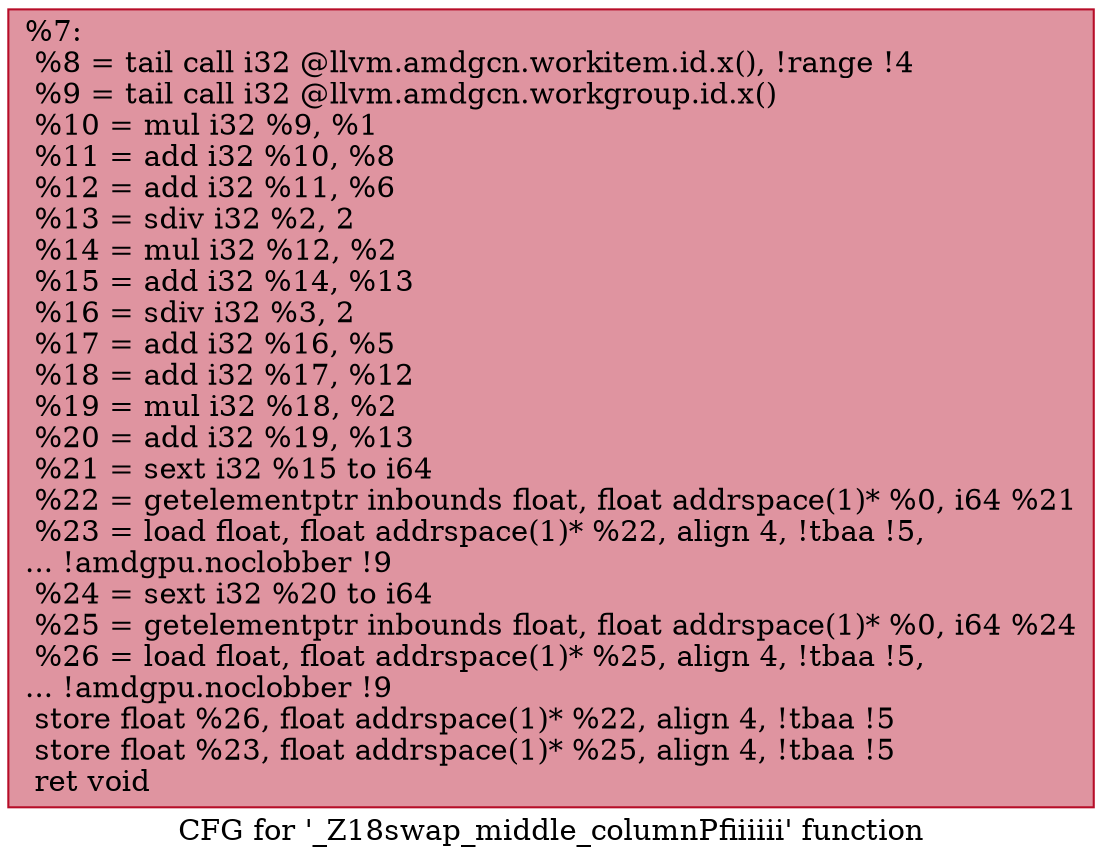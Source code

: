 digraph "CFG for '_Z18swap_middle_columnPfiiiiii' function" {
	label="CFG for '_Z18swap_middle_columnPfiiiiii' function";

	Node0x5dc3f70 [shape=record,color="#b70d28ff", style=filled, fillcolor="#b70d2870",label="{%7:\l  %8 = tail call i32 @llvm.amdgcn.workitem.id.x(), !range !4\l  %9 = tail call i32 @llvm.amdgcn.workgroup.id.x()\l  %10 = mul i32 %9, %1\l  %11 = add i32 %10, %8\l  %12 = add i32 %11, %6\l  %13 = sdiv i32 %2, 2\l  %14 = mul i32 %12, %2\l  %15 = add i32 %14, %13\l  %16 = sdiv i32 %3, 2\l  %17 = add i32 %16, %5\l  %18 = add i32 %17, %12\l  %19 = mul i32 %18, %2\l  %20 = add i32 %19, %13\l  %21 = sext i32 %15 to i64\l  %22 = getelementptr inbounds float, float addrspace(1)* %0, i64 %21\l  %23 = load float, float addrspace(1)* %22, align 4, !tbaa !5,\l... !amdgpu.noclobber !9\l  %24 = sext i32 %20 to i64\l  %25 = getelementptr inbounds float, float addrspace(1)* %0, i64 %24\l  %26 = load float, float addrspace(1)* %25, align 4, !tbaa !5,\l... !amdgpu.noclobber !9\l  store float %26, float addrspace(1)* %22, align 4, !tbaa !5\l  store float %23, float addrspace(1)* %25, align 4, !tbaa !5\l  ret void\l}"];
}
